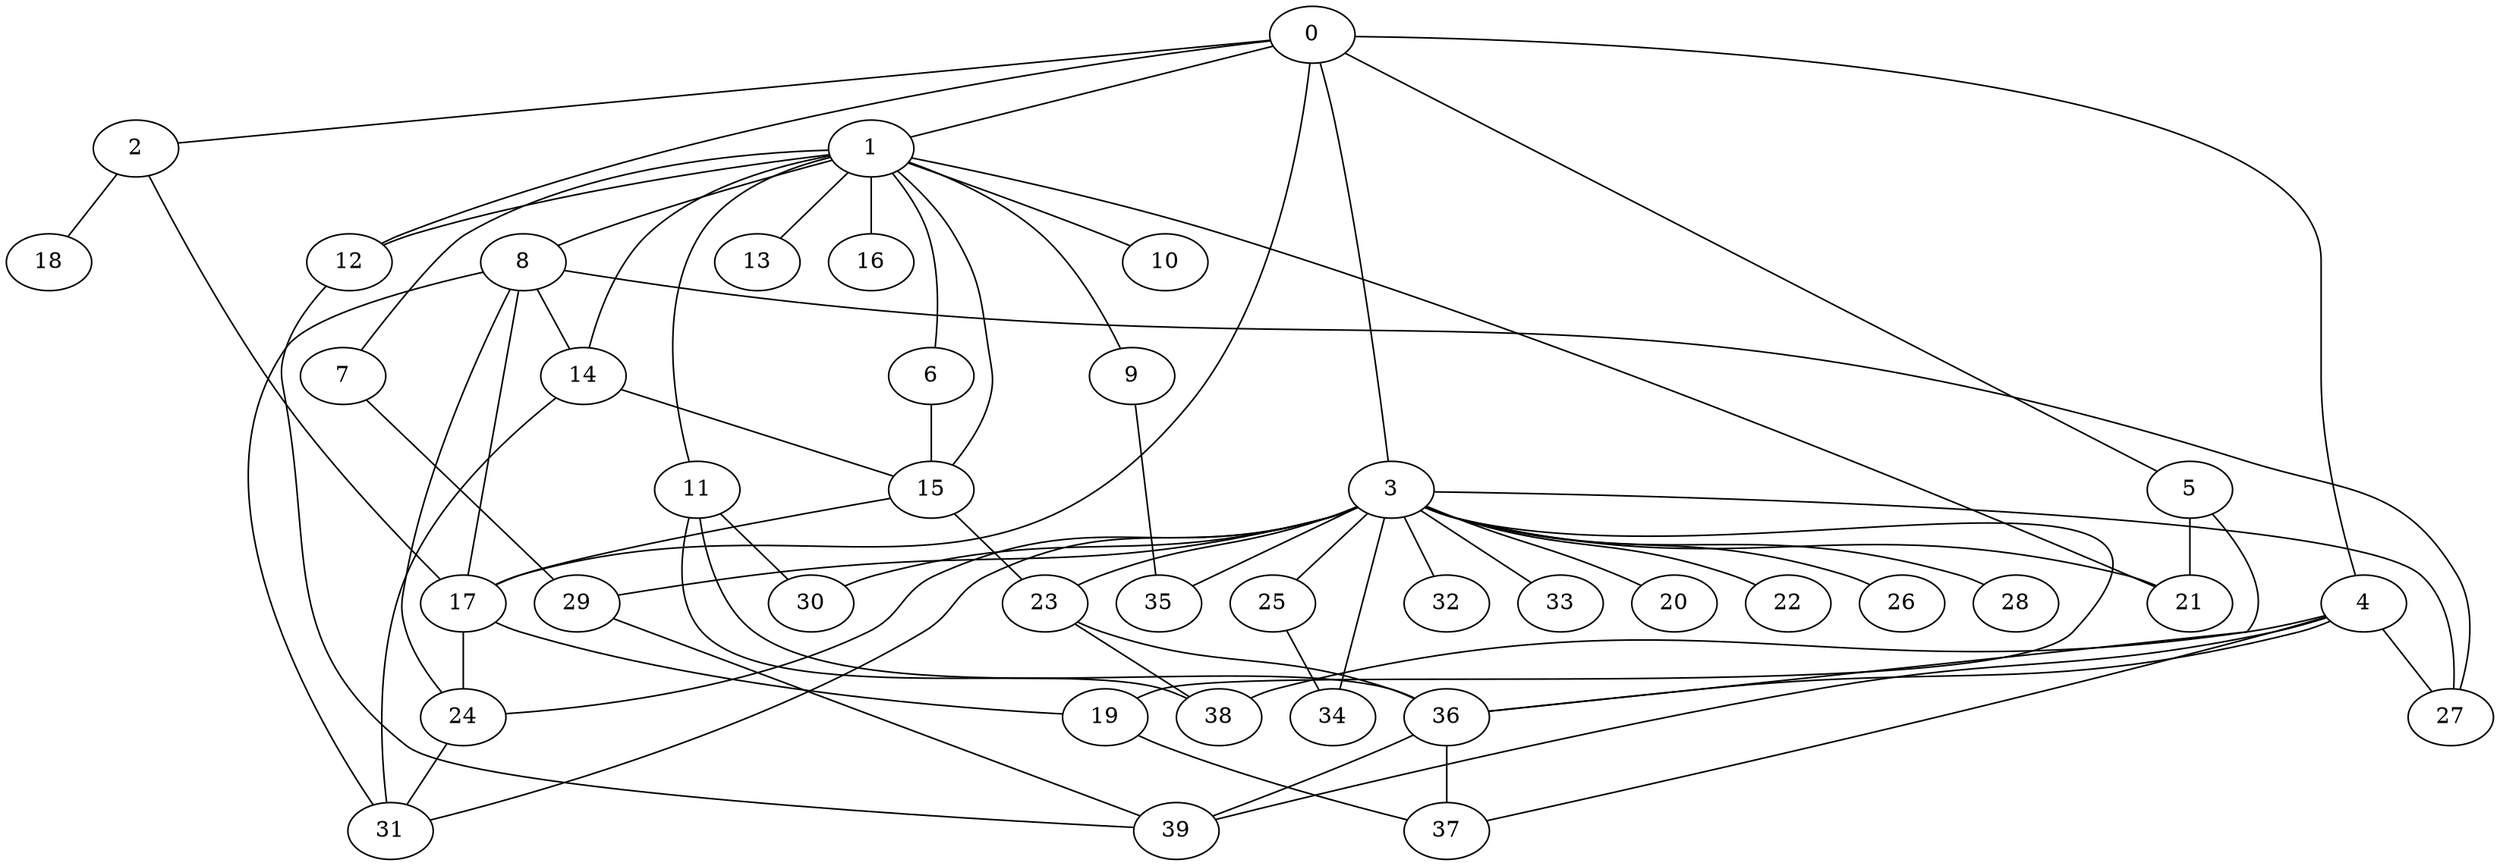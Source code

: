 
graph graphname {
    0 -- 1
0 -- 2
0 -- 3
0 -- 4
0 -- 5
0 -- 17
0 -- 12
1 -- 6
1 -- 7
1 -- 8
1 -- 9
1 -- 10
1 -- 11
1 -- 12
1 -- 13
1 -- 14
1 -- 15
1 -- 16
1 -- 21
2 -- 17
2 -- 18
3 -- 32
3 -- 34
3 -- 35
3 -- 33
3 -- 19
3 -- 20
3 -- 21
3 -- 22
3 -- 23
3 -- 24
3 -- 25
3 -- 26
3 -- 27
3 -- 28
3 -- 29
3 -- 30
3 -- 31
4 -- 36
4 -- 37
4 -- 38
4 -- 39
4 -- 27
5 -- 36
5 -- 21
6 -- 15
7 -- 29
8 -- 17
8 -- 14
8 -- 24
8 -- 31
8 -- 27
9 -- 35
11 -- 38
11 -- 30
11 -- 36
12 -- 39
14 -- 31
14 -- 15
15 -- 23
15 -- 17
17 -- 24
17 -- 19
19 -- 37
23 -- 36
23 -- 38
24 -- 31
25 -- 34
29 -- 39
36 -- 37
36 -- 39

}

